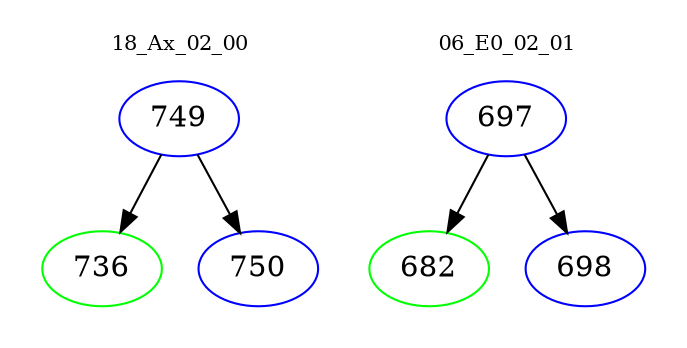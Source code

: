 digraph{
subgraph cluster_0 {
color = white
label = "18_Ax_02_00";
fontsize=10;
T0_749 [label="749", color="blue"]
T0_749 -> T0_736 [color="black"]
T0_736 [label="736", color="green"]
T0_749 -> T0_750 [color="black"]
T0_750 [label="750", color="blue"]
}
subgraph cluster_1 {
color = white
label = "06_E0_02_01";
fontsize=10;
T1_697 [label="697", color="blue"]
T1_697 -> T1_682 [color="black"]
T1_682 [label="682", color="green"]
T1_697 -> T1_698 [color="black"]
T1_698 [label="698", color="blue"]
}
}
